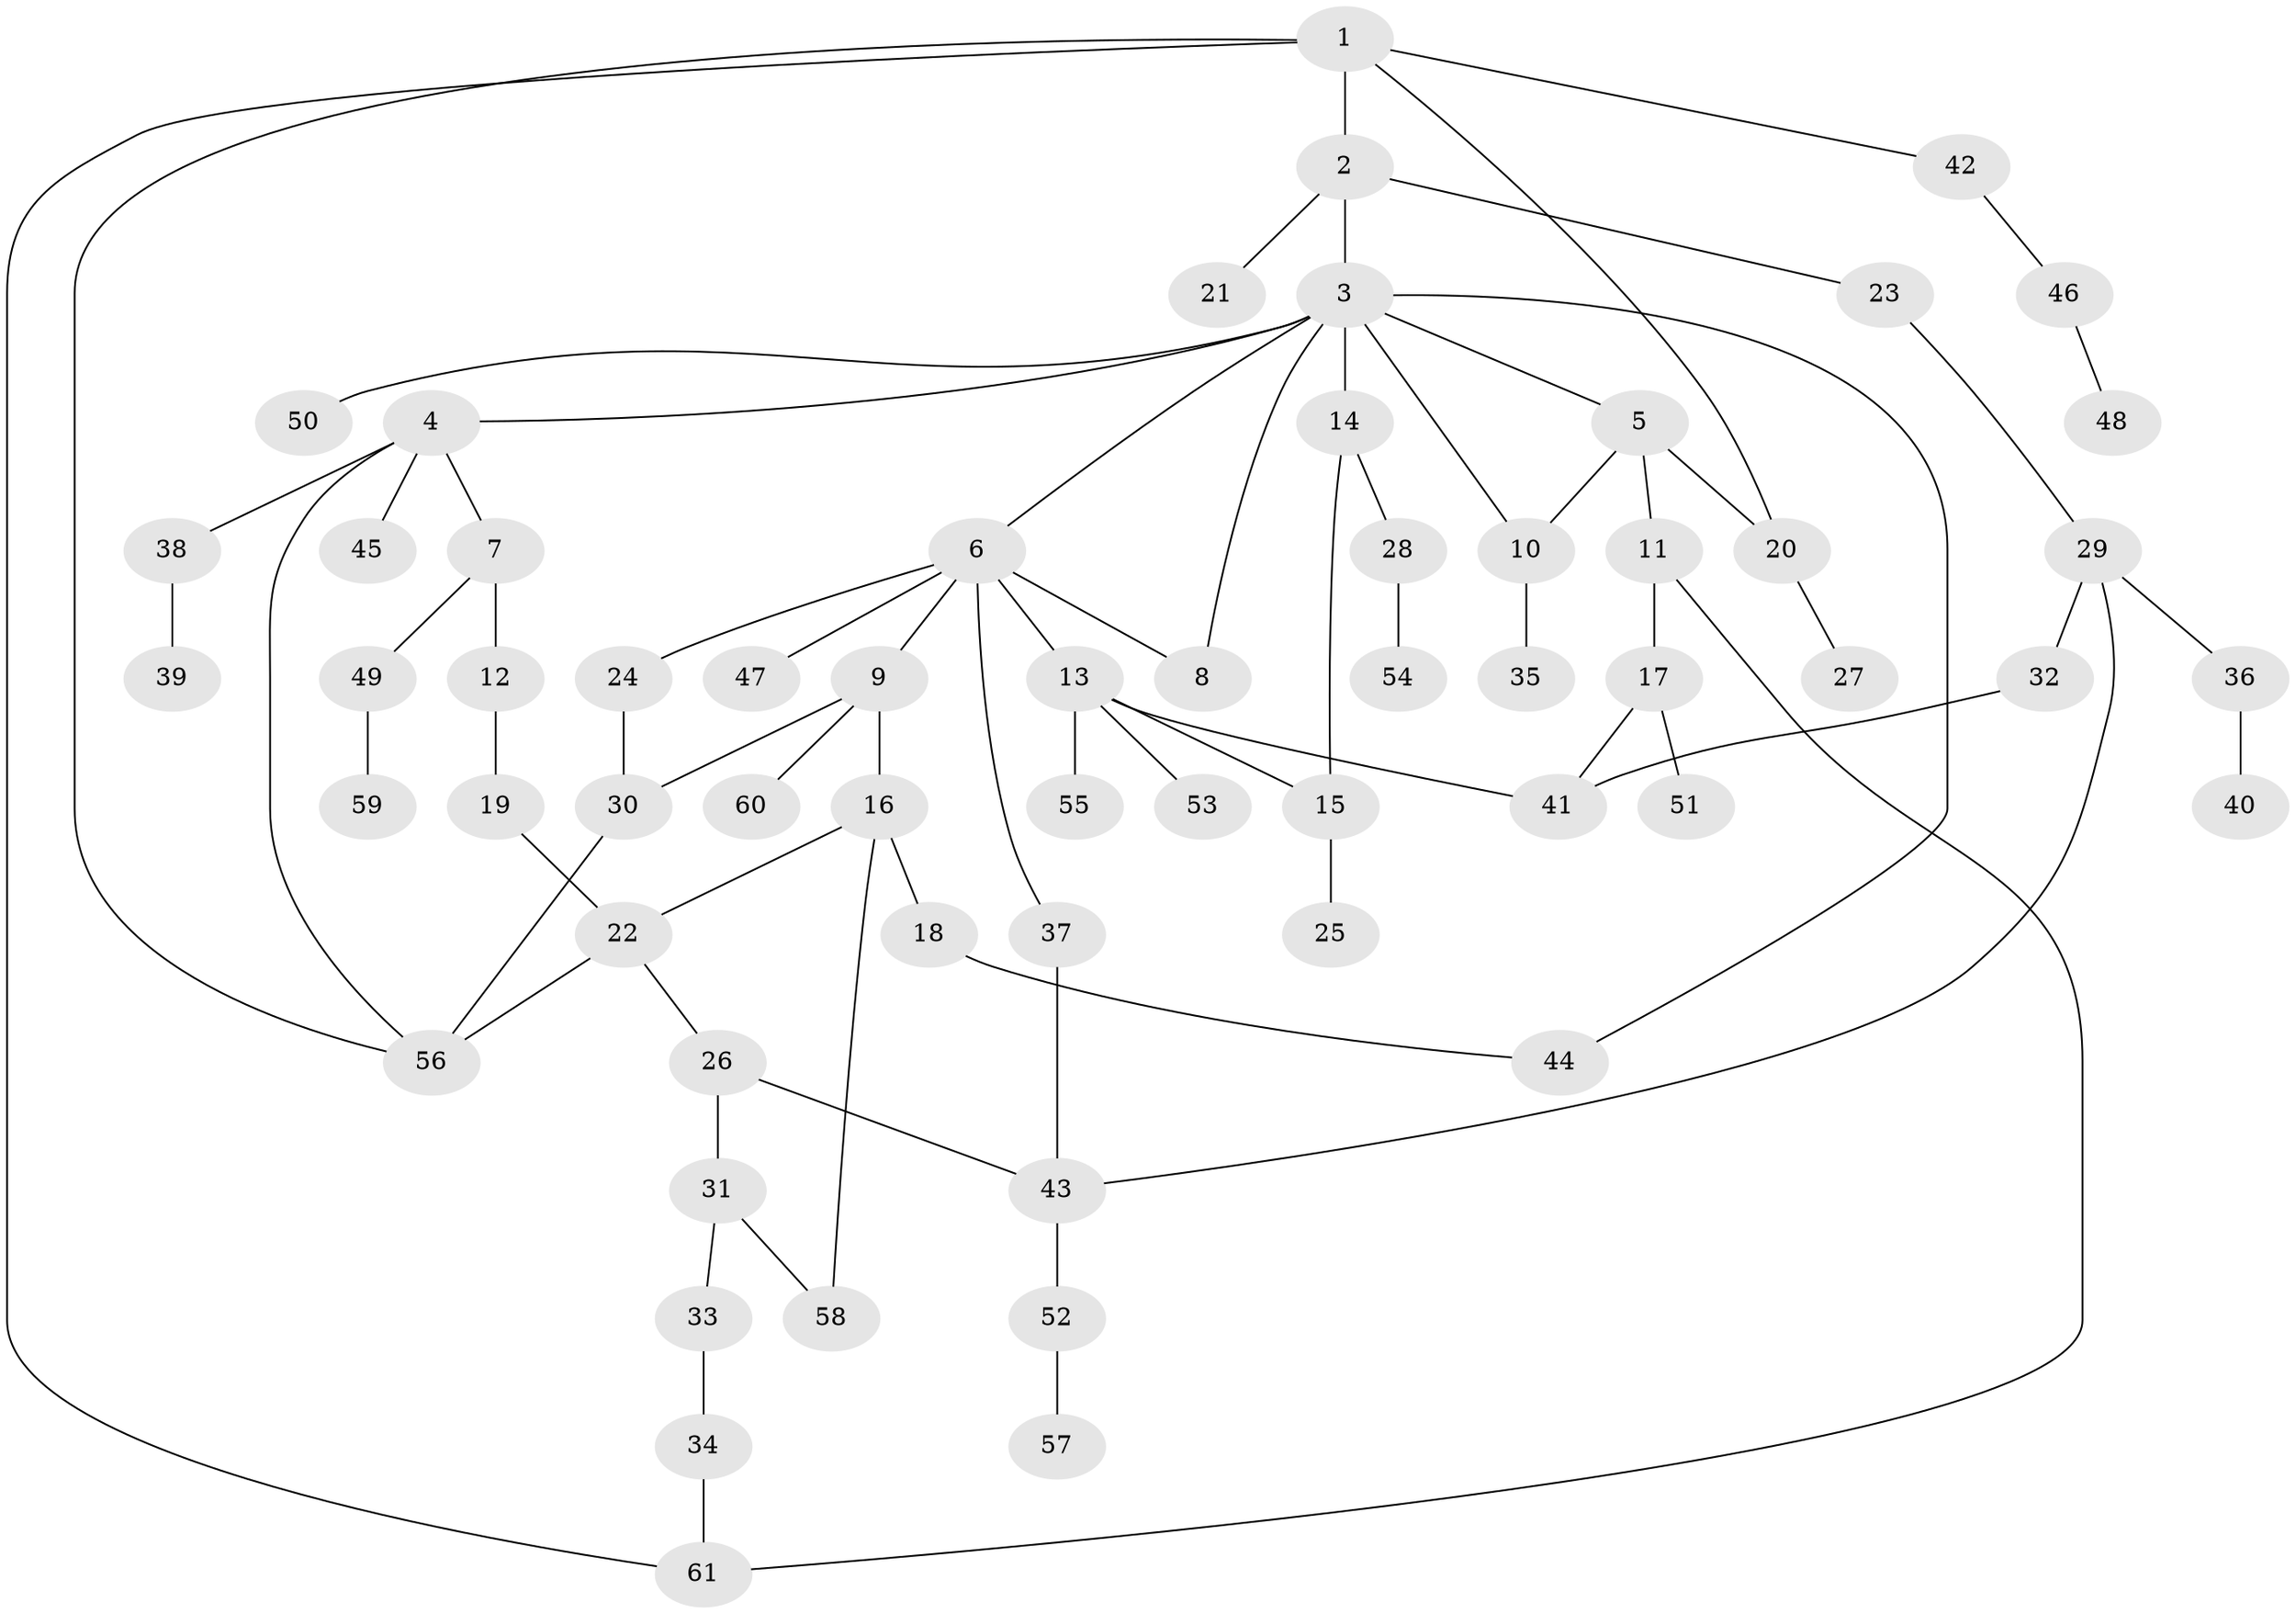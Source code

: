 // coarse degree distribution, {6: 0.02631578947368421, 3: 0.23684210526315788, 13: 0.02631578947368421, 7: 0.02631578947368421, 5: 0.05263157894736842, 1: 0.34210526315789475, 2: 0.18421052631578946, 4: 0.10526315789473684}
// Generated by graph-tools (version 1.1) at 2025/41/03/06/25 10:41:25]
// undirected, 61 vertices, 77 edges
graph export_dot {
graph [start="1"]
  node [color=gray90,style=filled];
  1;
  2;
  3;
  4;
  5;
  6;
  7;
  8;
  9;
  10;
  11;
  12;
  13;
  14;
  15;
  16;
  17;
  18;
  19;
  20;
  21;
  22;
  23;
  24;
  25;
  26;
  27;
  28;
  29;
  30;
  31;
  32;
  33;
  34;
  35;
  36;
  37;
  38;
  39;
  40;
  41;
  42;
  43;
  44;
  45;
  46;
  47;
  48;
  49;
  50;
  51;
  52;
  53;
  54;
  55;
  56;
  57;
  58;
  59;
  60;
  61;
  1 -- 2;
  1 -- 42;
  1 -- 20;
  1 -- 61;
  1 -- 56;
  2 -- 3;
  2 -- 21;
  2 -- 23;
  3 -- 4;
  3 -- 5;
  3 -- 6;
  3 -- 10;
  3 -- 14;
  3 -- 50;
  3 -- 44;
  3 -- 8;
  4 -- 7;
  4 -- 38;
  4 -- 45;
  4 -- 56;
  5 -- 11;
  5 -- 20;
  5 -- 10;
  6 -- 8;
  6 -- 9;
  6 -- 13;
  6 -- 24;
  6 -- 37;
  6 -- 47;
  7 -- 12;
  7 -- 49;
  9 -- 16;
  9 -- 60;
  9 -- 30;
  10 -- 35;
  11 -- 17;
  11 -- 61;
  12 -- 19;
  13 -- 15;
  13 -- 53;
  13 -- 55;
  13 -- 41;
  14 -- 28;
  14 -- 15;
  15 -- 25;
  16 -- 18;
  16 -- 22;
  16 -- 58;
  17 -- 41;
  17 -- 51;
  18 -- 44;
  19 -- 22;
  20 -- 27;
  22 -- 26;
  22 -- 56;
  23 -- 29;
  24 -- 30;
  26 -- 31;
  26 -- 43;
  28 -- 54;
  29 -- 32;
  29 -- 36;
  29 -- 43;
  30 -- 56;
  31 -- 33;
  31 -- 58;
  32 -- 41;
  33 -- 34;
  34 -- 61;
  36 -- 40;
  37 -- 43;
  38 -- 39;
  42 -- 46;
  43 -- 52;
  46 -- 48;
  49 -- 59;
  52 -- 57;
}
